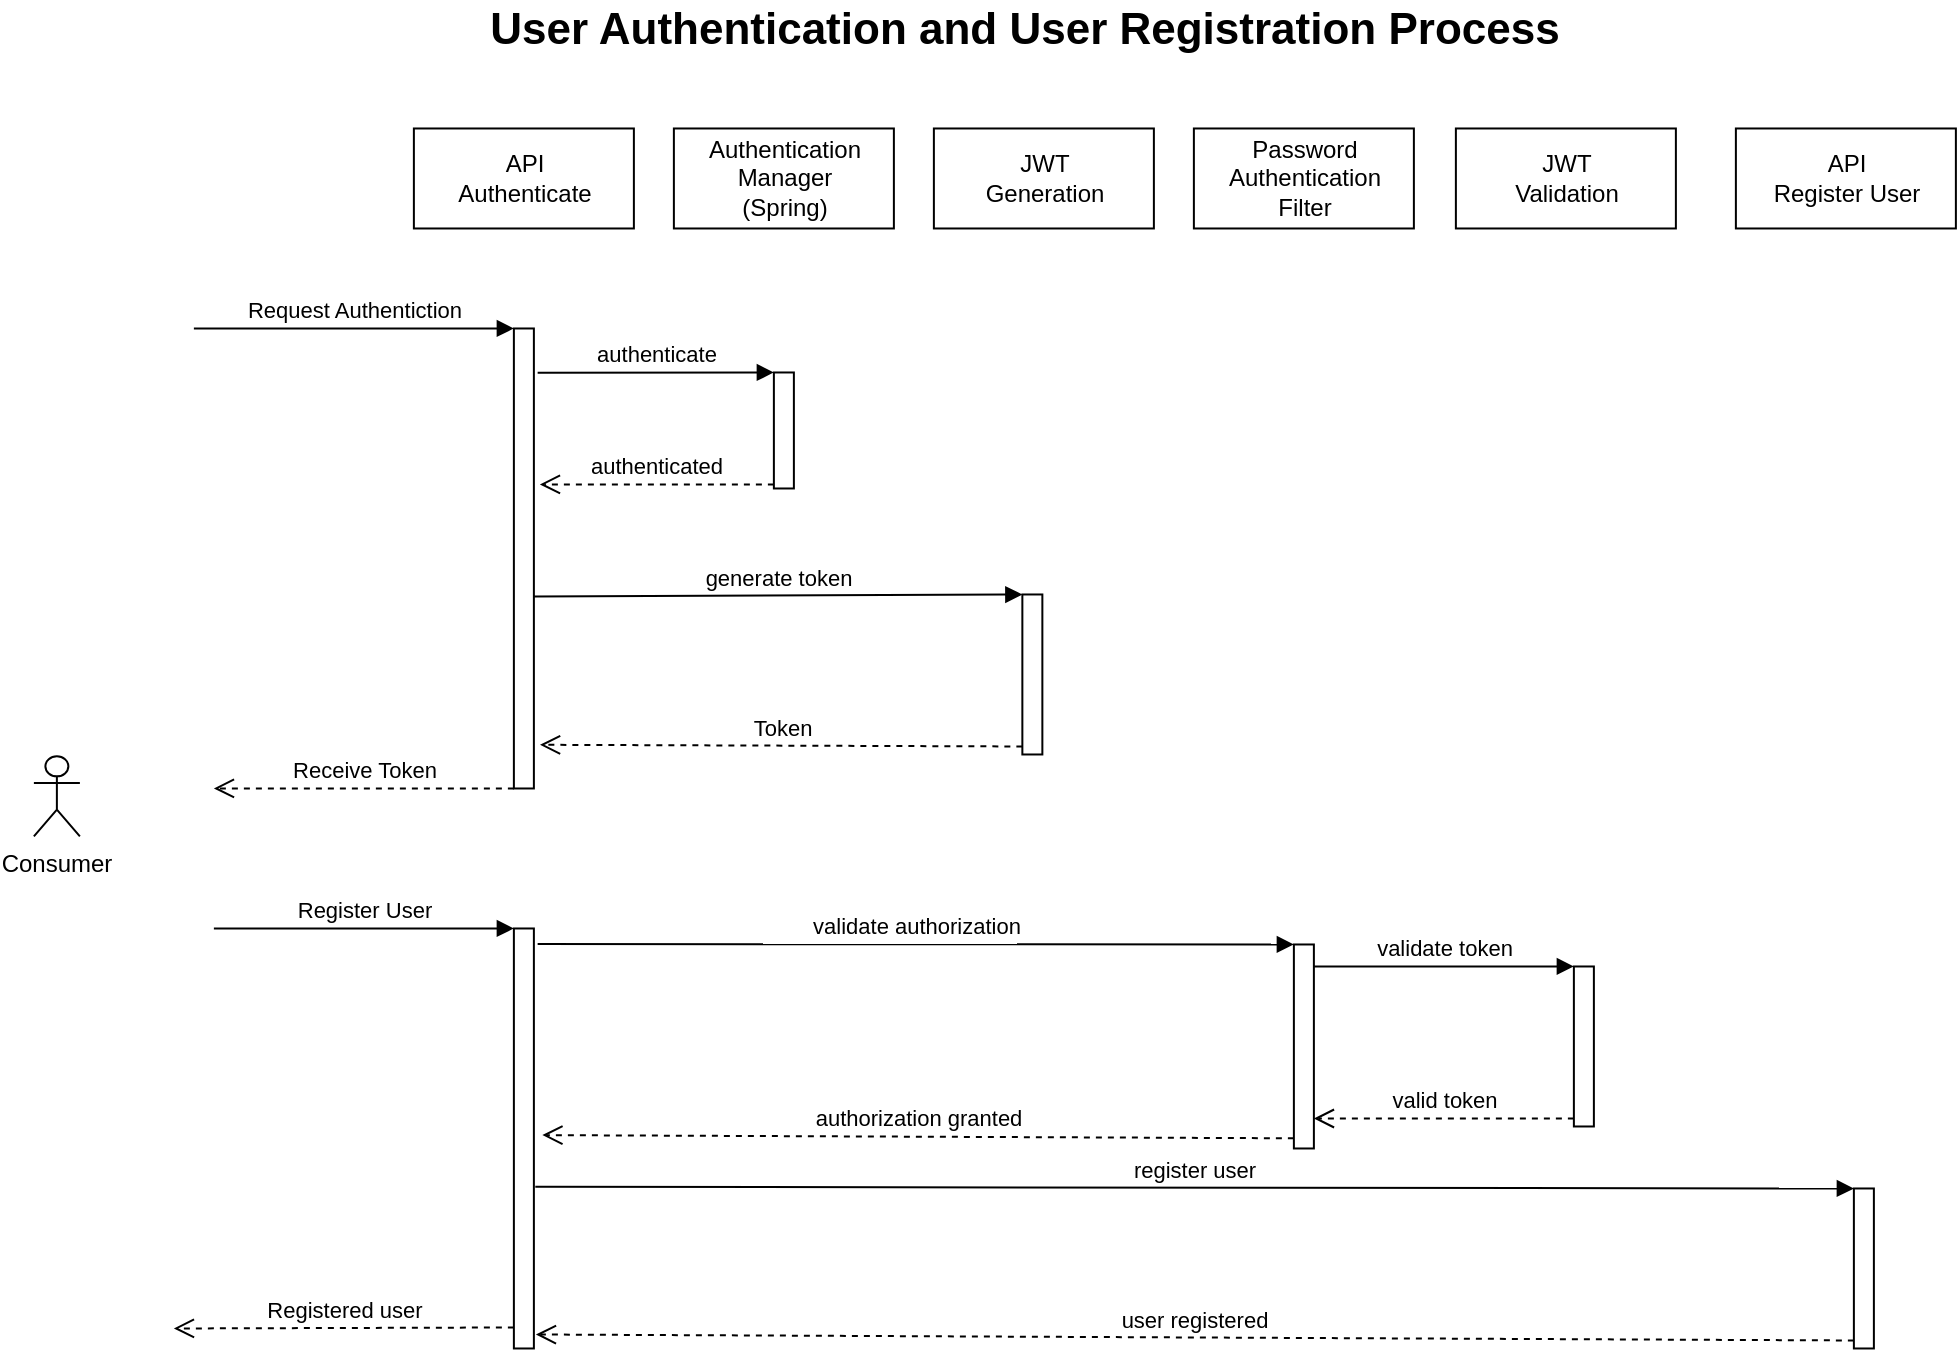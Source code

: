 <mxfile version="12.6.7" type="device"><diagram id="9W3aIz2g2c8bm3sqsK9K" name="Page-1"><mxGraphModel dx="1304" dy="529" grid="1" gridSize="10" guides="1" tooltips="1" connect="1" arrows="1" fold="1" page="1" pageScale="1" pageWidth="1100" pageHeight="850" math="0" shadow="0"><root><mxCell id="0"/><mxCell id="1" parent="0"/><mxCell id="3eb6cb3_sIUgDgRNFBc5-2" value="Consumer" style="shape=umlActor;verticalLabelPosition=bottom;labelBackgroundColor=#ffffff;verticalAlign=top;html=1;" vertex="1" parent="1"><mxGeometry x="68.94" y="433.18" width="23" height="40" as="geometry"/></mxCell><mxCell id="3eb6cb3_sIUgDgRNFBc5-6" value="API&lt;br&gt;Authenticate" style="html=1;" vertex="1" parent="1"><mxGeometry x="258.94" y="119.24" width="110" height="50" as="geometry"/></mxCell><mxCell id="3eb6cb3_sIUgDgRNFBc5-9" value="JWT &lt;br&gt;Validation" style="html=1;" vertex="1" parent="1"><mxGeometry x="779.94" y="119.24" width="110" height="50" as="geometry"/></mxCell><mxCell id="3eb6cb3_sIUgDgRNFBc5-12" value="API&lt;br&gt;Register User" style="html=1;" vertex="1" parent="1"><mxGeometry x="919.94" y="119.24" width="110" height="50" as="geometry"/></mxCell><mxCell id="3eb6cb3_sIUgDgRNFBc5-16" value="" style="html=1;points=[];perimeter=orthogonalPerimeter;" vertex="1" parent="1"><mxGeometry x="308.94" y="219.24" width="10" height="230" as="geometry"/></mxCell><mxCell id="3eb6cb3_sIUgDgRNFBc5-17" value="Request Authentiction" style="html=1;verticalAlign=bottom;endArrow=block;entryX=0;entryY=0;" edge="1" target="3eb6cb3_sIUgDgRNFBc5-16" parent="1"><mxGeometry relative="1" as="geometry"><mxPoint x="148.94" y="219.24" as="sourcePoint"/></mxGeometry></mxCell><mxCell id="3eb6cb3_sIUgDgRNFBc5-19" value="JWT&lt;br&gt;Generation" style="html=1;" vertex="1" parent="1"><mxGeometry x="518.94" y="119.24" width="110" height="50" as="geometry"/></mxCell><mxCell id="3eb6cb3_sIUgDgRNFBc5-22" value="" style="html=1;points=[];perimeter=orthogonalPerimeter;" vertex="1" parent="1"><mxGeometry x="563.18" y="352.24" width="10" height="80" as="geometry"/></mxCell><mxCell id="3eb6cb3_sIUgDgRNFBc5-23" value="generate token" style="html=1;verticalAlign=bottom;endArrow=block;entryX=0;entryY=0;exitX=0.953;exitY=0.263;exitDx=0;exitDy=0;exitPerimeter=0;" edge="1" target="3eb6cb3_sIUgDgRNFBc5-22" parent="1"><mxGeometry relative="1" as="geometry"><mxPoint x="318.94" y="353.28" as="sourcePoint"/></mxGeometry></mxCell><mxCell id="3eb6cb3_sIUgDgRNFBc5-24" value="Token" style="html=1;verticalAlign=bottom;endArrow=open;dashed=1;endSize=8;exitX=0;exitY=0.95;entryX=1.306;entryY=0.905;entryDx=0;entryDy=0;entryPerimeter=0;" edge="1" source="3eb6cb3_sIUgDgRNFBc5-22" parent="1" target="3eb6cb3_sIUgDgRNFBc5-16"><mxGeometry relative="1" as="geometry"><mxPoint x="374.41" y="428.24" as="targetPoint"/></mxGeometry></mxCell><mxCell id="3eb6cb3_sIUgDgRNFBc5-27" value="Authentication&lt;br&gt;Manager&lt;br&gt;(Spring)" style="html=1;" vertex="1" parent="1"><mxGeometry x="388.94" y="119.24" width="110" height="50" as="geometry"/></mxCell><mxCell id="3eb6cb3_sIUgDgRNFBc5-28" value="" style="html=1;points=[];perimeter=orthogonalPerimeter;" vertex="1" parent="1"><mxGeometry x="438.94" y="241.24" width="10" height="58" as="geometry"/></mxCell><mxCell id="3eb6cb3_sIUgDgRNFBc5-29" value="authenticate" style="html=1;verticalAlign=bottom;endArrow=block;entryX=0;entryY=0;exitX=1.188;exitY=0.096;exitDx=0;exitDy=0;exitPerimeter=0;" edge="1" target="3eb6cb3_sIUgDgRNFBc5-28" parent="1" source="3eb6cb3_sIUgDgRNFBc5-16"><mxGeometry relative="1" as="geometry"><mxPoint x="368.94" y="241.24" as="sourcePoint"/></mxGeometry></mxCell><mxCell id="3eb6cb3_sIUgDgRNFBc5-30" value="authenticated" style="html=1;verticalAlign=bottom;endArrow=open;dashed=1;endSize=8;exitX=0;exitY=0.95;" edge="1" parent="1"><mxGeometry relative="1" as="geometry"><mxPoint x="321.94" y="297.24" as="targetPoint"/><mxPoint x="438.94" y="297.24" as="sourcePoint"/></mxGeometry></mxCell><mxCell id="3eb6cb3_sIUgDgRNFBc5-31" value="Receive Token" style="html=1;verticalAlign=bottom;endArrow=open;dashed=1;endSize=8;" edge="1" parent="1"><mxGeometry relative="1" as="geometry"><mxPoint x="308.94" y="449.24" as="sourcePoint"/><mxPoint x="158.94" y="449.24" as="targetPoint"/></mxGeometry></mxCell><mxCell id="3eb6cb3_sIUgDgRNFBc5-32" value="Password &lt;br&gt;Authentication&lt;br&gt;Filter" style="html=1;" vertex="1" parent="1"><mxGeometry x="648.94" y="119.24" width="110" height="50" as="geometry"/></mxCell><mxCell id="3eb6cb3_sIUgDgRNFBc5-33" value="" style="html=1;points=[];perimeter=orthogonalPerimeter;" vertex="1" parent="1"><mxGeometry x="308.94" y="519.24" width="10" height="210" as="geometry"/></mxCell><mxCell id="3eb6cb3_sIUgDgRNFBc5-34" value="Register User" style="html=1;verticalAlign=bottom;endArrow=block;entryX=0;entryY=0;" edge="1" target="3eb6cb3_sIUgDgRNFBc5-33" parent="1"><mxGeometry relative="1" as="geometry"><mxPoint x="158.94" y="519.24" as="sourcePoint"/></mxGeometry></mxCell><mxCell id="3eb6cb3_sIUgDgRNFBc5-35" value="Registered user" style="html=1;verticalAlign=bottom;endArrow=open;dashed=1;endSize=8;exitX=0;exitY=0.95;" edge="1" source="3eb6cb3_sIUgDgRNFBc5-33" parent="1"><mxGeometry relative="1" as="geometry"><mxPoint x="138.94" y="719.24" as="targetPoint"/></mxGeometry></mxCell><mxCell id="3eb6cb3_sIUgDgRNFBc5-37" value="" style="html=1;points=[];perimeter=orthogonalPerimeter;" vertex="1" parent="1"><mxGeometry x="698.94" y="527.24" width="10" height="102" as="geometry"/></mxCell><mxCell id="3eb6cb3_sIUgDgRNFBc5-38" value="validate authorization" style="html=1;verticalAlign=bottom;endArrow=block;entryX=0;entryY=0;exitX=1.188;exitY=-0.001;exitDx=0;exitDy=0;exitPerimeter=0;" edge="1" target="3eb6cb3_sIUgDgRNFBc5-37" parent="1"><mxGeometry relative="1" as="geometry"><mxPoint x="320.82" y="527.03" as="sourcePoint"/></mxGeometry></mxCell><mxCell id="3eb6cb3_sIUgDgRNFBc5-39" value="authorization granted" style="html=1;verticalAlign=bottom;endArrow=open;dashed=1;endSize=8;exitX=0;exitY=0.95;entryX=1.424;entryY=0.492;entryDx=0;entryDy=0;entryPerimeter=0;" edge="1" source="3eb6cb3_sIUgDgRNFBc5-37" parent="1" target="3eb6cb3_sIUgDgRNFBc5-33"><mxGeometry relative="1" as="geometry"><mxPoint x="318.94" y="582.24" as="targetPoint"/></mxGeometry></mxCell><mxCell id="3eb6cb3_sIUgDgRNFBc5-40" value="" style="html=1;points=[];perimeter=orthogonalPerimeter;" vertex="1" parent="1"><mxGeometry x="838.94" y="538.24" width="10" height="80" as="geometry"/></mxCell><mxCell id="3eb6cb3_sIUgDgRNFBc5-41" value="validate token" style="html=1;verticalAlign=bottom;endArrow=block;entryX=0;entryY=0;exitX=1;exitY=0.108;exitDx=0;exitDy=0;exitPerimeter=0;" edge="1" target="3eb6cb3_sIUgDgRNFBc5-40" parent="1" source="3eb6cb3_sIUgDgRNFBc5-37"><mxGeometry relative="1" as="geometry"><mxPoint x="768.94" y="538.24" as="sourcePoint"/></mxGeometry></mxCell><mxCell id="3eb6cb3_sIUgDgRNFBc5-42" value="valid token" style="html=1;verticalAlign=bottom;endArrow=open;dashed=1;endSize=8;exitX=0;exitY=0.95;entryX=1;entryY=0.853;entryDx=0;entryDy=0;entryPerimeter=0;" edge="1" source="3eb6cb3_sIUgDgRNFBc5-40" parent="1" target="3eb6cb3_sIUgDgRNFBc5-37"><mxGeometry relative="1" as="geometry"><mxPoint x="768.94" y="614.24" as="targetPoint"/></mxGeometry></mxCell><mxCell id="3eb6cb3_sIUgDgRNFBc5-43" value="" style="html=1;points=[];perimeter=orthogonalPerimeter;" vertex="1" parent="1"><mxGeometry x="978.94" y="649.24" width="10" height="80" as="geometry"/></mxCell><mxCell id="3eb6cb3_sIUgDgRNFBc5-44" value="register user" style="html=1;verticalAlign=bottom;endArrow=block;entryX=0;entryY=0;exitX=1.071;exitY=0.615;exitDx=0;exitDy=0;exitPerimeter=0;" edge="1" target="3eb6cb3_sIUgDgRNFBc5-43" parent="1" source="3eb6cb3_sIUgDgRNFBc5-33"><mxGeometry relative="1" as="geometry"><mxPoint x="898.94" y="649.24" as="sourcePoint"/></mxGeometry></mxCell><mxCell id="3eb6cb3_sIUgDgRNFBc5-45" value="user registered" style="html=1;verticalAlign=bottom;endArrow=open;dashed=1;endSize=8;exitX=0;exitY=0.95;" edge="1" source="3eb6cb3_sIUgDgRNFBc5-43" parent="1"><mxGeometry relative="1" as="geometry"><mxPoint x="319.94" y="722.24" as="targetPoint"/></mxGeometry></mxCell><mxCell id="3eb6cb3_sIUgDgRNFBc5-46" value="User Authentication and User Registration Process" style="text;html=1;align=center;verticalAlign=middle;resizable=0;points=[];autosize=1;fontSize=22;fontStyle=1" vertex="1" parent="1"><mxGeometry x="288.94" y="55" width="550" height="30" as="geometry"/></mxCell></root></mxGraphModel></diagram></mxfile>